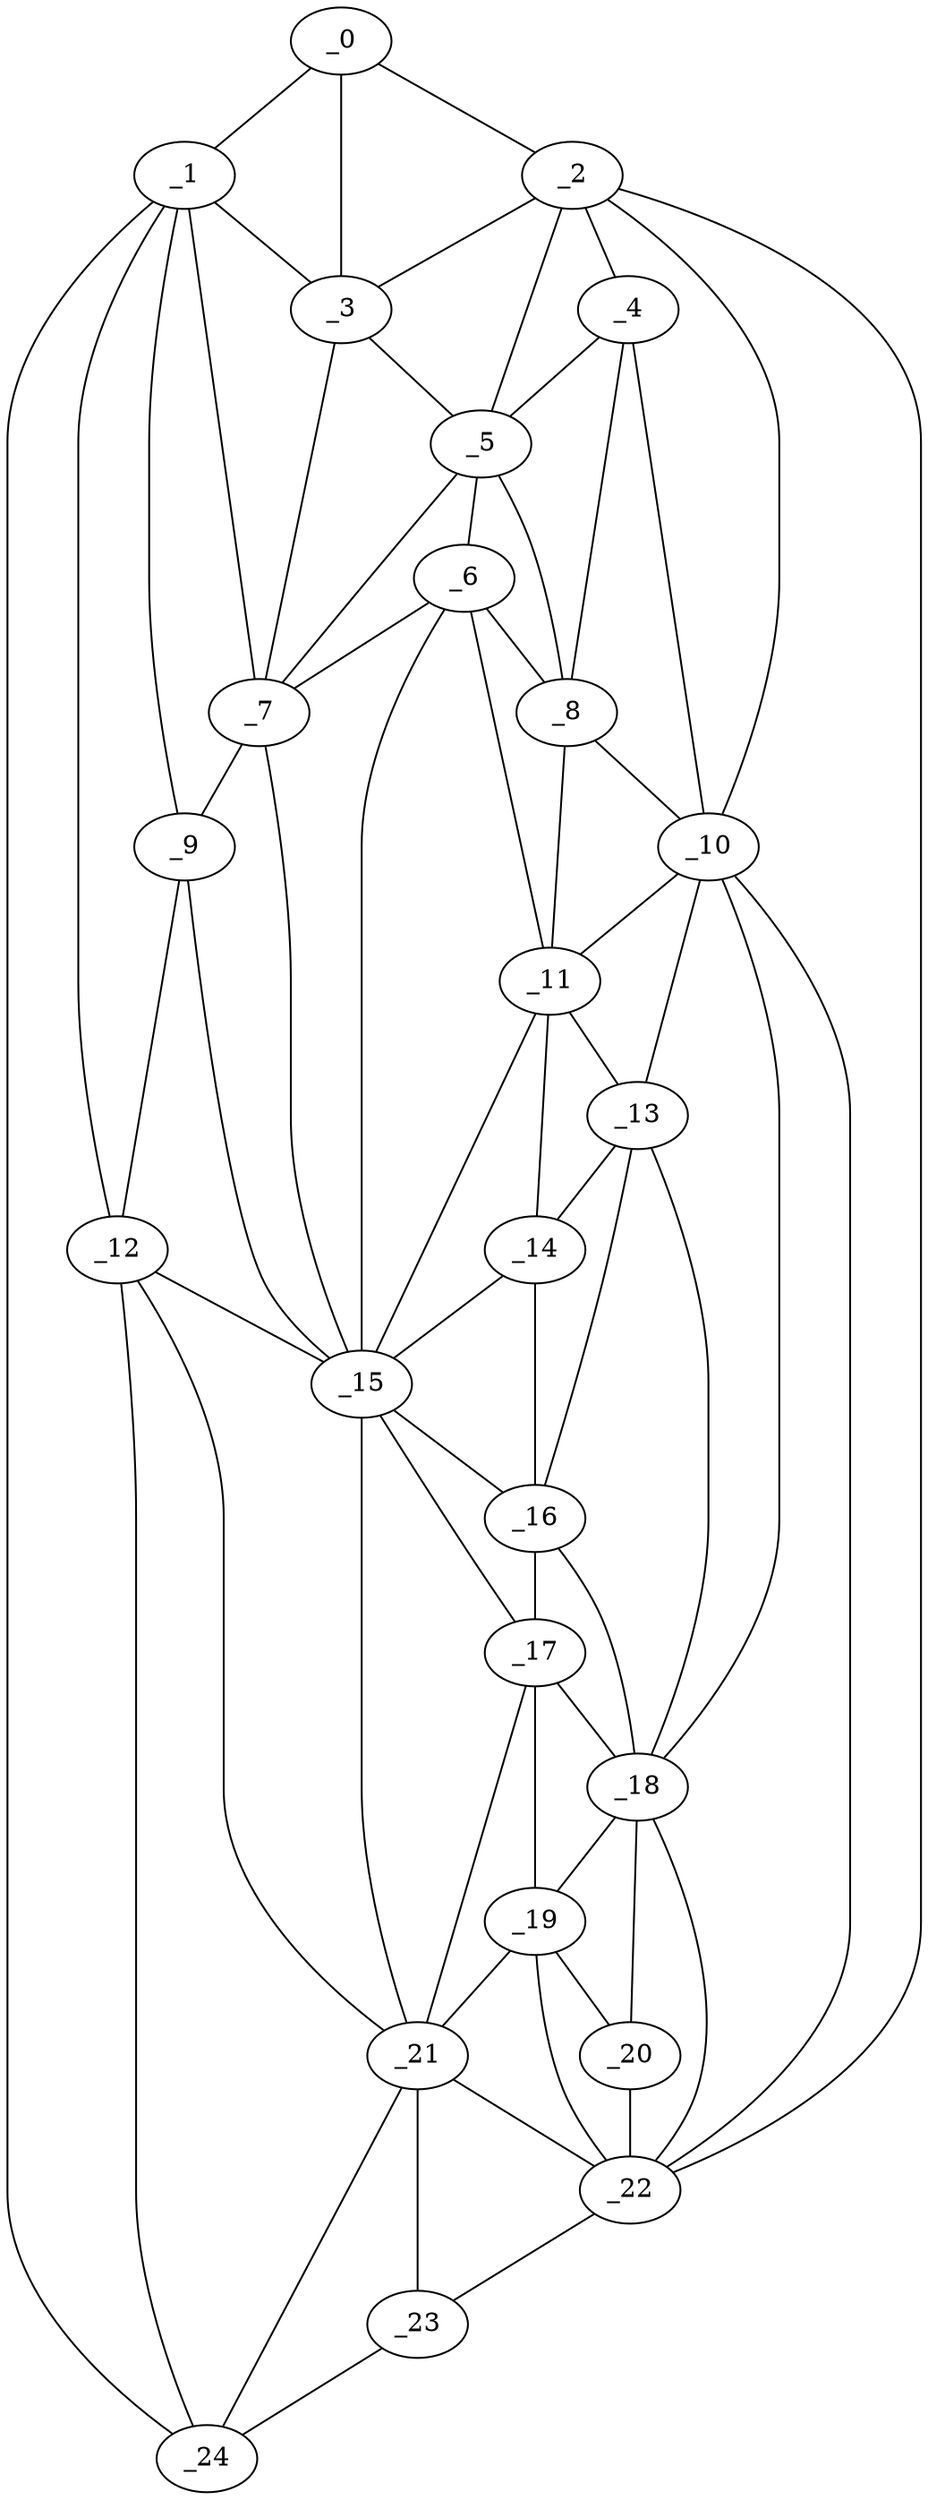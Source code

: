 graph "obj46__180.gxl" {
	_0	 [x=5,
		y=63];
	_1	 [x=8,
		y=91];
	_0 -- _1	 [valence=1];
	_2	 [x=10,
		y=35];
	_0 -- _2	 [valence=1];
	_3	 [x=11,
		y=64];
	_0 -- _3	 [valence=2];
	_1 -- _3	 [valence=2];
	_7	 [x=38,
		y=72];
	_1 -- _7	 [valence=2];
	_9	 [x=44,
		y=81];
	_1 -- _9	 [valence=1];
	_12	 [x=64,
		y=91];
	_1 -- _12	 [valence=2];
	_24	 [x=126,
		y=93];
	_1 -- _24	 [valence=1];
	_2 -- _3	 [valence=1];
	_4	 [x=25,
		y=38];
	_2 -- _4	 [valence=2];
	_5	 [x=25,
		y=58];
	_2 -- _5	 [valence=2];
	_10	 [x=48,
		y=37];
	_2 -- _10	 [valence=1];
	_22	 [x=122,
		y=37];
	_2 -- _22	 [valence=1];
	_3 -- _5	 [valence=2];
	_3 -- _7	 [valence=2];
	_4 -- _5	 [valence=1];
	_8	 [x=40,
		y=42];
	_4 -- _8	 [valence=2];
	_4 -- _10	 [valence=1];
	_6	 [x=38,
		y=57];
	_5 -- _6	 [valence=2];
	_5 -- _7	 [valence=1];
	_5 -- _8	 [valence=2];
	_6 -- _7	 [valence=1];
	_6 -- _8	 [valence=1];
	_11	 [x=56,
		y=47];
	_6 -- _11	 [valence=1];
	_15	 [x=66,
		y=67];
	_6 -- _15	 [valence=2];
	_7 -- _9	 [valence=2];
	_7 -- _15	 [valence=2];
	_8 -- _10	 [valence=2];
	_8 -- _11	 [valence=2];
	_9 -- _12	 [valence=2];
	_9 -- _15	 [valence=1];
	_10 -- _11	 [valence=1];
	_13	 [x=66,
		y=44];
	_10 -- _13	 [valence=1];
	_18	 [x=108,
		y=39];
	_10 -- _18	 [valence=1];
	_10 -- _22	 [valence=2];
	_11 -- _13	 [valence=2];
	_14	 [x=66,
		y=51];
	_11 -- _14	 [valence=1];
	_11 -- _15	 [valence=1];
	_12 -- _15	 [valence=1];
	_21	 [x=115,
		y=58];
	_12 -- _21	 [valence=2];
	_12 -- _24	 [valence=2];
	_13 -- _14	 [valence=2];
	_16	 [x=78,
		y=46];
	_13 -- _16	 [valence=2];
	_13 -- _18	 [valence=2];
	_14 -- _15	 [valence=1];
	_14 -- _16	 [valence=2];
	_15 -- _16	 [valence=1];
	_17	 [x=103,
		y=49];
	_15 -- _17	 [valence=2];
	_15 -- _21	 [valence=2];
	_16 -- _17	 [valence=2];
	_16 -- _18	 [valence=2];
	_17 -- _18	 [valence=1];
	_19	 [x=112,
		y=51];
	_17 -- _19	 [valence=1];
	_17 -- _21	 [valence=1];
	_18 -- _19	 [valence=2];
	_20	 [x=113,
		y=39];
	_18 -- _20	 [valence=2];
	_18 -- _22	 [valence=1];
	_19 -- _20	 [valence=1];
	_19 -- _21	 [valence=2];
	_19 -- _22	 [valence=1];
	_20 -- _22	 [valence=2];
	_21 -- _22	 [valence=2];
	_23	 [x=125,
		y=65];
	_21 -- _23	 [valence=2];
	_21 -- _24	 [valence=2];
	_22 -- _23	 [valence=1];
	_23 -- _24	 [valence=1];
}
